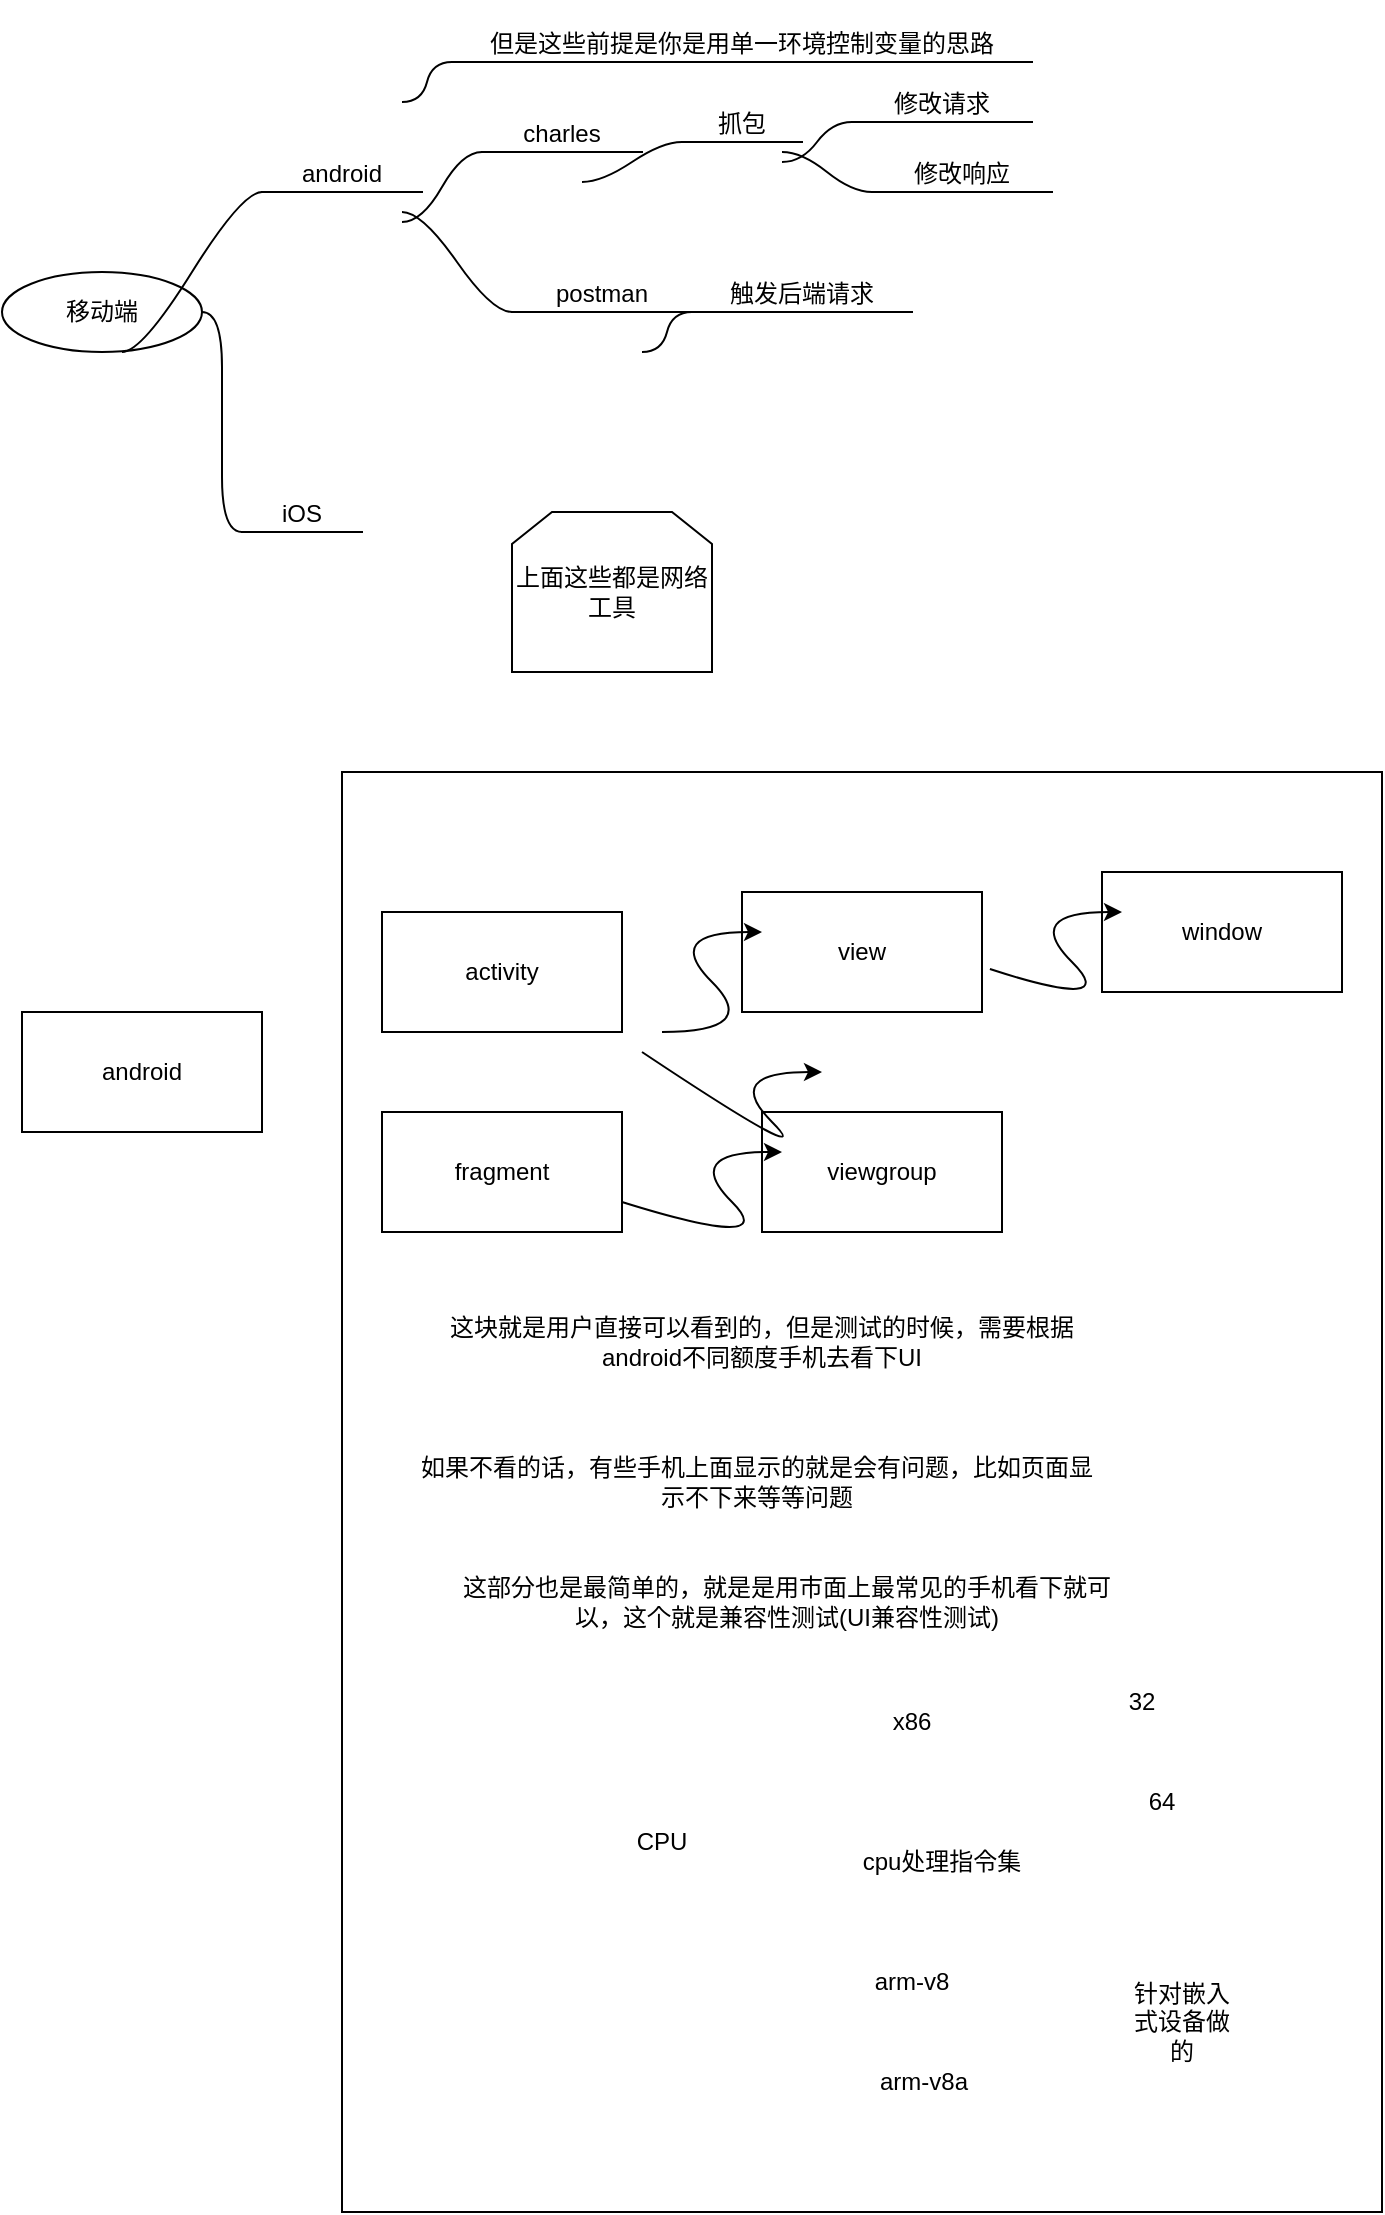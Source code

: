 <mxfile version="20.2.5" type="github">
  <diagram id="UCVIphw-d1U0ZbFAUXC0" name="第 1 页">
    <mxGraphModel dx="946" dy="511" grid="1" gridSize="10" guides="1" tooltips="1" connect="1" arrows="1" fold="1" page="1" pageScale="1" pageWidth="827" pageHeight="1169" math="0" shadow="0">
      <root>
        <mxCell id="0" />
        <mxCell id="1" parent="0" />
        <mxCell id="qprxV2yNGJppye9Mok9R-2" value="移动端" style="ellipse;whiteSpace=wrap;html=1;align=center;newEdgeStyle={&quot;edgeStyle&quot;:&quot;entityRelationEdgeStyle&quot;,&quot;startArrow&quot;:&quot;none&quot;,&quot;endArrow&quot;:&quot;none&quot;,&quot;segment&quot;:10,&quot;curved&quot;:1};treeFolding=1;treeMoving=1;" vertex="1" collapsed="1" parent="1">
          <mxGeometry x="120" y="160" width="100" height="40" as="geometry" />
        </mxCell>
        <mxCell id="qprxV2yNGJppye9Mok9R-5" value="android" style="whiteSpace=wrap;html=1;shape=partialRectangle;top=0;left=0;bottom=1;right=0;points=[[0,1],[1,1]];fillColor=none;align=center;verticalAlign=bottom;routingCenterY=0.5;snapToPoint=1;recursiveResize=0;autosize=1;treeFolding=1;treeMoving=1;newEdgeStyle={&quot;edgeStyle&quot;:&quot;entityRelationEdgeStyle&quot;,&quot;startArrow&quot;:&quot;none&quot;,&quot;endArrow&quot;:&quot;none&quot;,&quot;segment&quot;:10,&quot;curved&quot;:1};" vertex="1" parent="1">
          <mxGeometry x="250" y="90" width="80" height="30" as="geometry" />
        </mxCell>
        <mxCell id="qprxV2yNGJppye9Mok9R-6" value="" style="edgeStyle=entityRelationEdgeStyle;startArrow=none;endArrow=none;segment=10;curved=1;rounded=0;" edge="1" target="qprxV2yNGJppye9Mok9R-5" parent="1">
          <mxGeometry relative="1" as="geometry">
            <mxPoint x="180" y="200" as="sourcePoint" />
          </mxGeometry>
        </mxCell>
        <mxCell id="qprxV2yNGJppye9Mok9R-8" value="iOS" style="whiteSpace=wrap;html=1;shape=partialRectangle;top=0;left=0;bottom=1;right=0;points=[[0,1],[1,1]];fillColor=none;align=center;verticalAlign=bottom;routingCenterY=0.5;snapToPoint=1;recursiveResize=0;autosize=1;treeFolding=1;treeMoving=1;newEdgeStyle={&quot;edgeStyle&quot;:&quot;entityRelationEdgeStyle&quot;,&quot;startArrow&quot;:&quot;none&quot;,&quot;endArrow&quot;:&quot;none&quot;,&quot;segment&quot;:10,&quot;curved&quot;:1};" vertex="1" parent="1">
          <mxGeometry x="240" y="260" width="60" height="30" as="geometry" />
        </mxCell>
        <mxCell id="qprxV2yNGJppye9Mok9R-9" value="" style="edgeStyle=entityRelationEdgeStyle;startArrow=none;endArrow=none;segment=10;curved=1;rounded=0;" edge="1" target="qprxV2yNGJppye9Mok9R-8" parent="1" source="qprxV2yNGJppye9Mok9R-2">
          <mxGeometry relative="1" as="geometry">
            <mxPoint x="160" y="240" as="sourcePoint" />
          </mxGeometry>
        </mxCell>
        <mxCell id="qprxV2yNGJppye9Mok9R-10" value="charles" style="whiteSpace=wrap;html=1;shape=partialRectangle;top=0;left=0;bottom=1;right=0;points=[[0,1],[1,1]];fillColor=none;align=center;verticalAlign=bottom;routingCenterY=0.5;snapToPoint=1;recursiveResize=0;autosize=1;treeFolding=1;treeMoving=1;newEdgeStyle={&quot;edgeStyle&quot;:&quot;entityRelationEdgeStyle&quot;,&quot;startArrow&quot;:&quot;none&quot;,&quot;endArrow&quot;:&quot;none&quot;,&quot;segment&quot;:10,&quot;curved&quot;:1};" vertex="1" parent="1">
          <mxGeometry x="360" y="70" width="80" height="30" as="geometry" />
        </mxCell>
        <mxCell id="qprxV2yNGJppye9Mok9R-11" value="" style="edgeStyle=entityRelationEdgeStyle;startArrow=none;endArrow=none;segment=10;curved=1;rounded=0;" edge="1" target="qprxV2yNGJppye9Mok9R-10" parent="1">
          <mxGeometry relative="1" as="geometry">
            <mxPoint x="320" y="135" as="sourcePoint" />
          </mxGeometry>
        </mxCell>
        <mxCell id="qprxV2yNGJppye9Mok9R-12" value="postman" style="whiteSpace=wrap;html=1;shape=partialRectangle;top=0;left=0;bottom=1;right=0;points=[[0,1],[1,1]];fillColor=none;align=center;verticalAlign=bottom;routingCenterY=0.5;snapToPoint=1;recursiveResize=0;autosize=1;treeFolding=1;treeMoving=1;newEdgeStyle={&quot;edgeStyle&quot;:&quot;entityRelationEdgeStyle&quot;,&quot;startArrow&quot;:&quot;none&quot;,&quot;endArrow&quot;:&quot;none&quot;,&quot;segment&quot;:10,&quot;curved&quot;:1};" vertex="1" parent="1">
          <mxGeometry x="375" y="150" width="90" height="30" as="geometry" />
        </mxCell>
        <mxCell id="qprxV2yNGJppye9Mok9R-13" value="" style="edgeStyle=entityRelationEdgeStyle;startArrow=none;endArrow=none;segment=10;curved=1;rounded=0;" edge="1" target="qprxV2yNGJppye9Mok9R-12" parent="1">
          <mxGeometry relative="1" as="geometry">
            <mxPoint x="320" y="130" as="sourcePoint" />
          </mxGeometry>
        </mxCell>
        <mxCell id="qprxV2yNGJppye9Mok9R-14" value="触发后端请求" style="whiteSpace=wrap;html=1;shape=partialRectangle;top=0;left=0;bottom=1;right=0;points=[[0,1],[1,1]];fillColor=none;align=center;verticalAlign=bottom;routingCenterY=0.5;snapToPoint=1;recursiveResize=0;autosize=1;treeFolding=1;treeMoving=1;newEdgeStyle={&quot;edgeStyle&quot;:&quot;entityRelationEdgeStyle&quot;,&quot;startArrow&quot;:&quot;none&quot;,&quot;endArrow&quot;:&quot;none&quot;,&quot;segment&quot;:10,&quot;curved&quot;:1};" vertex="1" parent="1">
          <mxGeometry x="465" y="150" width="110" height="30" as="geometry" />
        </mxCell>
        <mxCell id="qprxV2yNGJppye9Mok9R-15" value="" style="edgeStyle=entityRelationEdgeStyle;startArrow=none;endArrow=none;segment=10;curved=1;rounded=0;" edge="1" target="qprxV2yNGJppye9Mok9R-14" parent="1">
          <mxGeometry relative="1" as="geometry">
            <mxPoint x="440" y="200" as="sourcePoint" />
          </mxGeometry>
        </mxCell>
        <mxCell id="qprxV2yNGJppye9Mok9R-16" value="抓包" style="whiteSpace=wrap;html=1;shape=partialRectangle;top=0;left=0;bottom=1;right=0;points=[[0,1],[1,1]];fillColor=none;align=center;verticalAlign=bottom;routingCenterY=0.5;snapToPoint=1;recursiveResize=0;autosize=1;treeFolding=1;treeMoving=1;newEdgeStyle={&quot;edgeStyle&quot;:&quot;entityRelationEdgeStyle&quot;,&quot;startArrow&quot;:&quot;none&quot;,&quot;endArrow&quot;:&quot;none&quot;,&quot;segment&quot;:10,&quot;curved&quot;:1};" vertex="1" parent="1">
          <mxGeometry x="460" y="65" width="60" height="30" as="geometry" />
        </mxCell>
        <mxCell id="qprxV2yNGJppye9Mok9R-17" value="" style="edgeStyle=entityRelationEdgeStyle;startArrow=none;endArrow=none;segment=10;curved=1;rounded=0;" edge="1" target="qprxV2yNGJppye9Mok9R-16" parent="1">
          <mxGeometry relative="1" as="geometry">
            <mxPoint x="410" y="115" as="sourcePoint" />
          </mxGeometry>
        </mxCell>
        <mxCell id="qprxV2yNGJppye9Mok9R-18" value="修改请求" style="whiteSpace=wrap;html=1;shape=partialRectangle;top=0;left=0;bottom=1;right=0;points=[[0,1],[1,1]];fillColor=none;align=center;verticalAlign=bottom;routingCenterY=0.5;snapToPoint=1;recursiveResize=0;autosize=1;treeFolding=1;treeMoving=1;newEdgeStyle={&quot;edgeStyle&quot;:&quot;entityRelationEdgeStyle&quot;,&quot;startArrow&quot;:&quot;none&quot;,&quot;endArrow&quot;:&quot;none&quot;,&quot;segment&quot;:10,&quot;curved&quot;:1};" vertex="1" parent="1">
          <mxGeometry x="545" y="55" width="90" height="30" as="geometry" />
        </mxCell>
        <mxCell id="qprxV2yNGJppye9Mok9R-19" value="" style="edgeStyle=entityRelationEdgeStyle;startArrow=none;endArrow=none;segment=10;curved=1;rounded=0;" edge="1" target="qprxV2yNGJppye9Mok9R-18" parent="1">
          <mxGeometry relative="1" as="geometry">
            <mxPoint x="510" y="105" as="sourcePoint" />
          </mxGeometry>
        </mxCell>
        <mxCell id="qprxV2yNGJppye9Mok9R-20" value="修改响应" style="whiteSpace=wrap;html=1;shape=partialRectangle;top=0;left=0;bottom=1;right=0;points=[[0,1],[1,1]];fillColor=none;align=center;verticalAlign=bottom;routingCenterY=0.5;snapToPoint=1;recursiveResize=0;autosize=1;treeFolding=1;treeMoving=1;newEdgeStyle={&quot;edgeStyle&quot;:&quot;entityRelationEdgeStyle&quot;,&quot;startArrow&quot;:&quot;none&quot;,&quot;endArrow&quot;:&quot;none&quot;,&quot;segment&quot;:10,&quot;curved&quot;:1};" vertex="1" parent="1">
          <mxGeometry x="555" y="90" width="90" height="30" as="geometry" />
        </mxCell>
        <mxCell id="qprxV2yNGJppye9Mok9R-21" value="" style="edgeStyle=entityRelationEdgeStyle;startArrow=none;endArrow=none;segment=10;curved=1;rounded=0;" edge="1" target="qprxV2yNGJppye9Mok9R-20" parent="1">
          <mxGeometry relative="1" as="geometry">
            <mxPoint x="510" y="100" as="sourcePoint" />
          </mxGeometry>
        </mxCell>
        <mxCell id="qprxV2yNGJppye9Mok9R-22" value="但是这些前提是你是用单一环境控制变量的思路" style="whiteSpace=wrap;html=1;shape=partialRectangle;top=0;left=0;bottom=1;right=0;points=[[0,1],[1,1]];fillColor=none;align=center;verticalAlign=bottom;routingCenterY=0.5;snapToPoint=1;recursiveResize=0;autosize=1;treeFolding=1;treeMoving=1;newEdgeStyle={&quot;edgeStyle&quot;:&quot;entityRelationEdgeStyle&quot;,&quot;startArrow&quot;:&quot;none&quot;,&quot;endArrow&quot;:&quot;none&quot;,&quot;segment&quot;:10,&quot;curved&quot;:1};" vertex="1" parent="1">
          <mxGeometry x="345" y="25" width="290" height="30" as="geometry" />
        </mxCell>
        <mxCell id="qprxV2yNGJppye9Mok9R-23" value="" style="edgeStyle=entityRelationEdgeStyle;startArrow=none;endArrow=none;segment=10;curved=1;rounded=0;" edge="1" target="qprxV2yNGJppye9Mok9R-22" parent="1">
          <mxGeometry relative="1" as="geometry">
            <mxPoint x="320" y="75" as="sourcePoint" />
          </mxGeometry>
        </mxCell>
        <mxCell id="qprxV2yNGJppye9Mok9R-24" value="上面这些都是网络工具" style="shape=loopLimit;whiteSpace=wrap;html=1;" vertex="1" parent="1">
          <mxGeometry x="375" y="280" width="100" height="80" as="geometry" />
        </mxCell>
        <mxCell id="qprxV2yNGJppye9Mok9R-25" value="android" style="rounded=0;whiteSpace=wrap;html=1;" vertex="1" parent="1">
          <mxGeometry x="130" y="530" width="120" height="60" as="geometry" />
        </mxCell>
        <mxCell id="qprxV2yNGJppye9Mok9R-37" value="" style="rounded=0;whiteSpace=wrap;html=1;" vertex="1" parent="1">
          <mxGeometry x="290" y="410" width="520" height="720" as="geometry" />
        </mxCell>
        <mxCell id="qprxV2yNGJppye9Mok9R-26" value="activity" style="rounded=0;whiteSpace=wrap;html=1;" vertex="1" parent="1">
          <mxGeometry x="310" y="480" width="120" height="60" as="geometry" />
        </mxCell>
        <mxCell id="qprxV2yNGJppye9Mok9R-27" value="fragment" style="rounded=0;whiteSpace=wrap;html=1;" vertex="1" parent="1">
          <mxGeometry x="310" y="580" width="120" height="60" as="geometry" />
        </mxCell>
        <mxCell id="qprxV2yNGJppye9Mok9R-28" value="view" style="rounded=0;whiteSpace=wrap;html=1;" vertex="1" parent="1">
          <mxGeometry x="490" y="470" width="120" height="60" as="geometry" />
        </mxCell>
        <mxCell id="qprxV2yNGJppye9Mok9R-29" value="viewgroup" style="rounded=0;whiteSpace=wrap;html=1;" vertex="1" parent="1">
          <mxGeometry x="500" y="580" width="120" height="60" as="geometry" />
        </mxCell>
        <mxCell id="qprxV2yNGJppye9Mok9R-30" value="window" style="rounded=0;whiteSpace=wrap;html=1;" vertex="1" parent="1">
          <mxGeometry x="670" y="460" width="120" height="60" as="geometry" />
        </mxCell>
        <mxCell id="qprxV2yNGJppye9Mok9R-31" value="" style="curved=1;endArrow=classic;html=1;rounded=0;exitX=1.033;exitY=0.642;exitDx=0;exitDy=0;exitPerimeter=0;" edge="1" parent="1" source="qprxV2yNGJppye9Mok9R-28">
          <mxGeometry width="50" height="50" relative="1" as="geometry">
            <mxPoint x="630" y="530" as="sourcePoint" />
            <mxPoint x="680" y="480" as="targetPoint" />
            <Array as="points">
              <mxPoint x="680" y="530" />
              <mxPoint x="630" y="480" />
            </Array>
          </mxGeometry>
        </mxCell>
        <mxCell id="qprxV2yNGJppye9Mok9R-33" value="" style="curved=1;endArrow=classic;html=1;rounded=0;" edge="1" parent="1">
          <mxGeometry width="50" height="50" relative="1" as="geometry">
            <mxPoint x="450" y="540" as="sourcePoint" />
            <mxPoint x="500" y="490" as="targetPoint" />
            <Array as="points">
              <mxPoint x="500" y="540" />
              <mxPoint x="450" y="490" />
            </Array>
          </mxGeometry>
        </mxCell>
        <mxCell id="qprxV2yNGJppye9Mok9R-34" value="" style="curved=1;endArrow=classic;html=1;rounded=0;" edge="1" parent="1">
          <mxGeometry width="50" height="50" relative="1" as="geometry">
            <mxPoint x="440" y="550" as="sourcePoint" />
            <mxPoint x="530" y="560" as="targetPoint" />
            <Array as="points">
              <mxPoint x="530" y="610" />
              <mxPoint x="480" y="560" />
            </Array>
          </mxGeometry>
        </mxCell>
        <mxCell id="qprxV2yNGJppye9Mok9R-36" value="" style="curved=1;endArrow=classic;html=1;rounded=0;exitX=1;exitY=0.75;exitDx=0;exitDy=0;" edge="1" parent="1" source="qprxV2yNGJppye9Mok9R-27">
          <mxGeometry width="50" height="50" relative="1" as="geometry">
            <mxPoint x="460" y="650" as="sourcePoint" />
            <mxPoint x="510" y="600" as="targetPoint" />
            <Array as="points">
              <mxPoint x="510" y="650" />
              <mxPoint x="460" y="600" />
            </Array>
          </mxGeometry>
        </mxCell>
        <mxCell id="qprxV2yNGJppye9Mok9R-38" value="这块就是用户直接可以看到的，但是测试的时候，需要根据android不同额度手机去看下UI&lt;br&gt;" style="text;html=1;strokeColor=none;fillColor=none;align=center;verticalAlign=middle;whiteSpace=wrap;rounded=0;" vertex="1" parent="1">
          <mxGeometry x="340" y="680" width="320" height="30" as="geometry" />
        </mxCell>
        <mxCell id="qprxV2yNGJppye9Mok9R-39" value="如果不看的话，有些手机上面显示的就是会有问题，比如页面显示不下来等等问题" style="text;html=1;strokeColor=none;fillColor=none;align=center;verticalAlign=middle;whiteSpace=wrap;rounded=0;" vertex="1" parent="1">
          <mxGeometry x="325" y="750" width="345" height="30" as="geometry" />
        </mxCell>
        <mxCell id="qprxV2yNGJppye9Mok9R-40" value="这部分也是最简单的，就是是用市面上最常见的手机看下就可以，这个就是兼容性测试(UI兼容性测试)" style="text;html=1;strokeColor=none;fillColor=none;align=center;verticalAlign=middle;whiteSpace=wrap;rounded=0;" vertex="1" parent="1">
          <mxGeometry x="345" y="810" width="335" height="30" as="geometry" />
        </mxCell>
        <mxCell id="qprxV2yNGJppye9Mok9R-41" value="CPU" style="text;html=1;strokeColor=none;fillColor=none;align=center;verticalAlign=middle;whiteSpace=wrap;rounded=0;" vertex="1" parent="1">
          <mxGeometry x="420" y="930" width="60" height="30" as="geometry" />
        </mxCell>
        <mxCell id="qprxV2yNGJppye9Mok9R-44" value="x86" style="text;html=1;strokeColor=none;fillColor=none;align=center;verticalAlign=middle;whiteSpace=wrap;rounded=0;" vertex="1" parent="1">
          <mxGeometry x="545" y="870" width="60" height="30" as="geometry" />
        </mxCell>
        <mxCell id="qprxV2yNGJppye9Mok9R-45" value="32" style="text;html=1;strokeColor=none;fillColor=none;align=center;verticalAlign=middle;whiteSpace=wrap;rounded=0;" vertex="1" parent="1">
          <mxGeometry x="660" y="860" width="60" height="30" as="geometry" />
        </mxCell>
        <mxCell id="qprxV2yNGJppye9Mok9R-46" value="64" style="text;html=1;strokeColor=none;fillColor=none;align=center;verticalAlign=middle;whiteSpace=wrap;rounded=0;" vertex="1" parent="1">
          <mxGeometry x="670" y="910" width="60" height="30" as="geometry" />
        </mxCell>
        <mxCell id="qprxV2yNGJppye9Mok9R-47" value="cpu处理指令集" style="text;html=1;strokeColor=none;fillColor=none;align=center;verticalAlign=middle;whiteSpace=wrap;rounded=0;" vertex="1" parent="1">
          <mxGeometry x="545" y="940" width="90" height="30" as="geometry" />
        </mxCell>
        <mxCell id="qprxV2yNGJppye9Mok9R-48" value="arm-v8" style="text;html=1;strokeColor=none;fillColor=none;align=center;verticalAlign=middle;whiteSpace=wrap;rounded=0;" vertex="1" parent="1">
          <mxGeometry x="545" y="1000" width="60" height="30" as="geometry" />
        </mxCell>
        <mxCell id="qprxV2yNGJppye9Mok9R-49" value="arm-v8a" style="text;html=1;strokeColor=none;fillColor=none;align=center;verticalAlign=middle;whiteSpace=wrap;rounded=0;" vertex="1" parent="1">
          <mxGeometry x="551" y="1050" width="60" height="30" as="geometry" />
        </mxCell>
        <mxCell id="qprxV2yNGJppye9Mok9R-50" value="针对嵌入式设备做的" style="text;html=1;strokeColor=none;fillColor=none;align=center;verticalAlign=middle;whiteSpace=wrap;rounded=0;" vertex="1" parent="1">
          <mxGeometry x="680" y="1020" width="60" height="30" as="geometry" />
        </mxCell>
      </root>
    </mxGraphModel>
  </diagram>
</mxfile>

